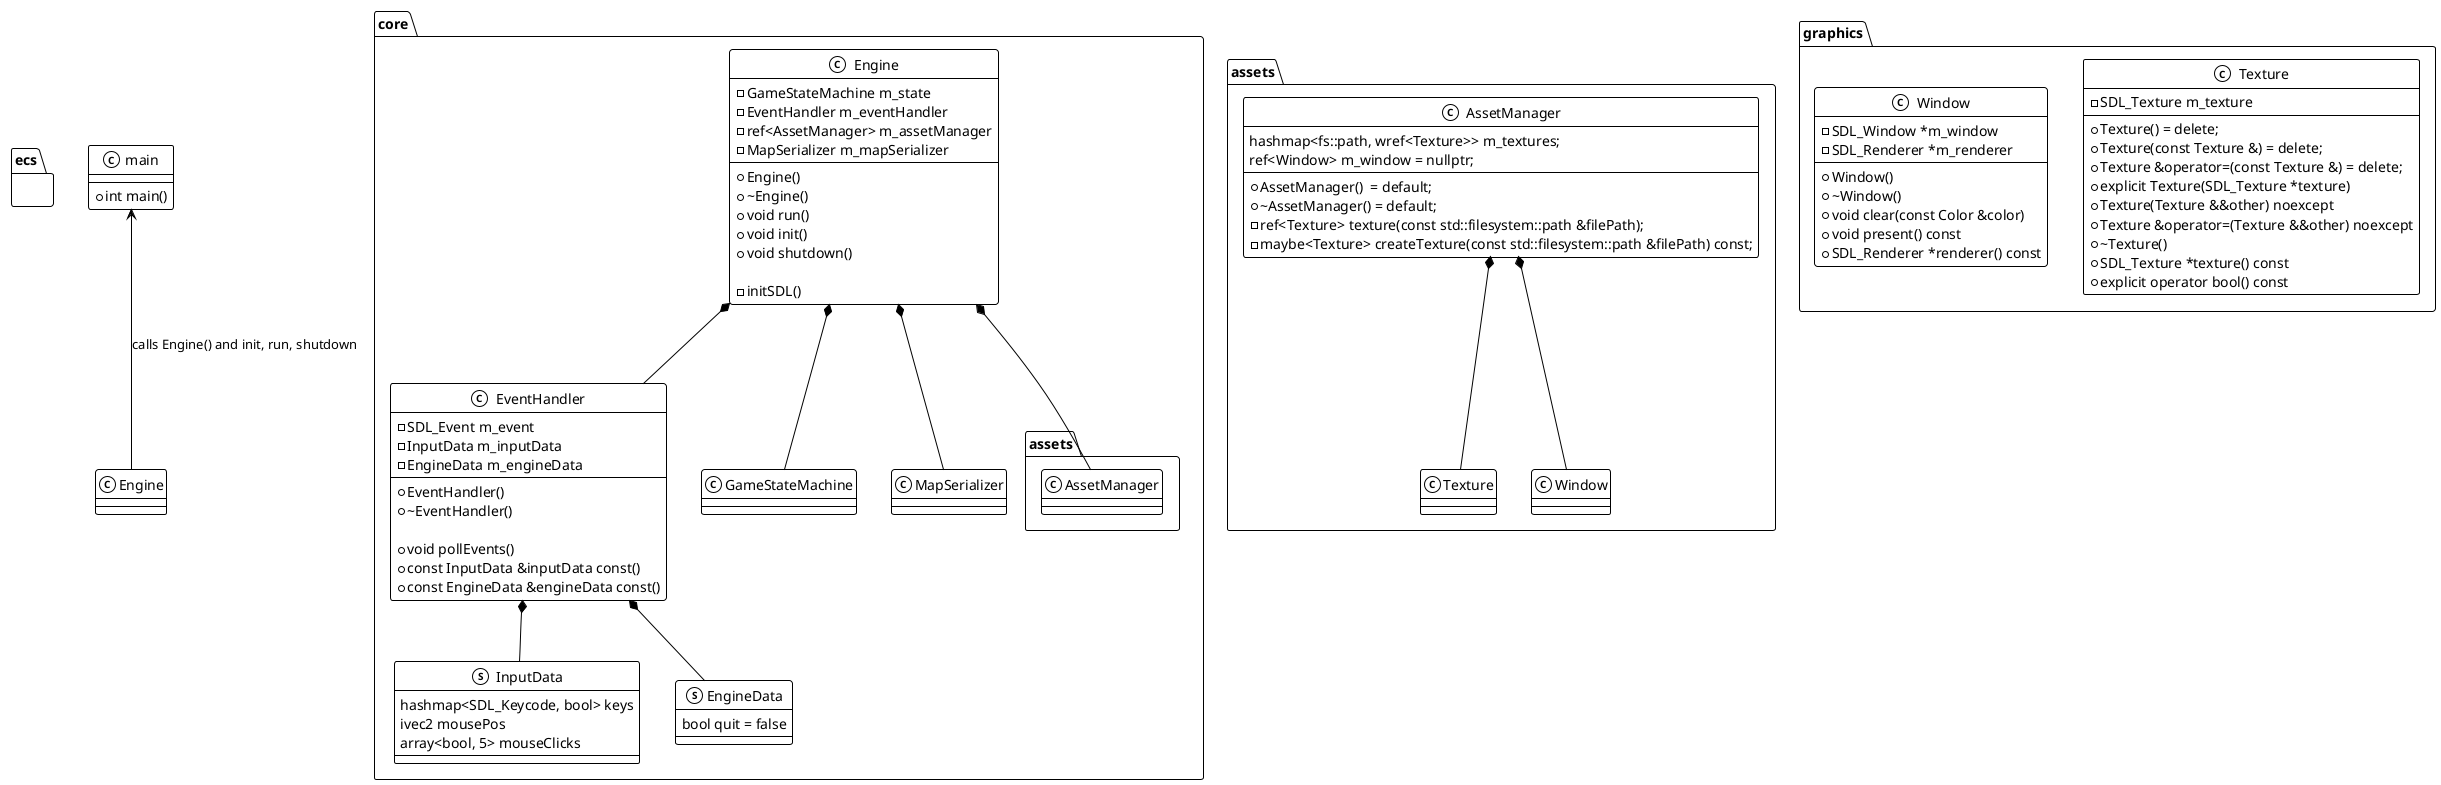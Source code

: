 @startuml
'https://plantuml.com/class-diagram

!theme mono

class main {
    + int main()
}

main <-- Engine : calls Engine() and init, run, shutdown

package core {

    class Engine {
        - GameStateMachine m_state
        - EventHandler m_eventHandler
        - ref<AssetManager> m_assetManager
        - MapSerializer m_mapSerializer

        + Engine()
        + ~Engine()
        + void run()
        + void init()
        + void shutdown()

        - initSDL()
    }

    struct InputData {
        hashmap<SDL_Keycode, bool> keys
        ivec2 mousePos
        array<bool, 5> mouseClicks
    }

    struct EngineData {
        bool quit = false
    }

    class EventHandler {
        - SDL_Event m_event
        - InputData m_inputData
        - EngineData m_engineData

        + EventHandler()
        + ~EventHandler()

        + void pollEvents()
        + const InputData &inputData const()
        + const EngineData &engineData const()
    }

    Engine *-- GameStateMachine
    Engine *-- EventHandler
    Engine *-- assets.AssetManager
    Engine *-- MapSerializer

    EventHandler *-- InputData
    EventHandler *-- EngineData

}

package assets {

    class AssetManager {
        hashmap<fs::path, wref<Texture>> m_textures;
        ref<Window> m_window = nullptr;

        + AssetManager()  = default;
        + ~AssetManager() = default;
        - ref<Texture> texture(const std::filesystem::path &filePath);
        - maybe<Texture> createTexture(const std::filesystem::path &filePath) const;
    }

    AssetManager *-- Texture
    AssetManager *-- Window
}

package ecs {

}

package graphics {
    class Texture{
        - SDL_Texture m_texture

        + Texture() = delete;
        + Texture(const Texture &) = delete;
        + Texture &operator=(const Texture &) = delete;
        + explicit Texture(SDL_Texture *texture)
        + Texture(Texture &&other) noexcept
        + Texture &operator=(Texture &&other) noexcept
        + ~Texture()
        + SDL_Texture *texture() const
        + explicit operator bool() const
    }

    class Window {
        - SDL_Window *m_window
        - SDL_Renderer *m_renderer

        + Window()
        + ~Window()
        + void clear(const Color &color)
        + void present() const
        + SDL_Renderer *renderer() const
    }

}

@enduml